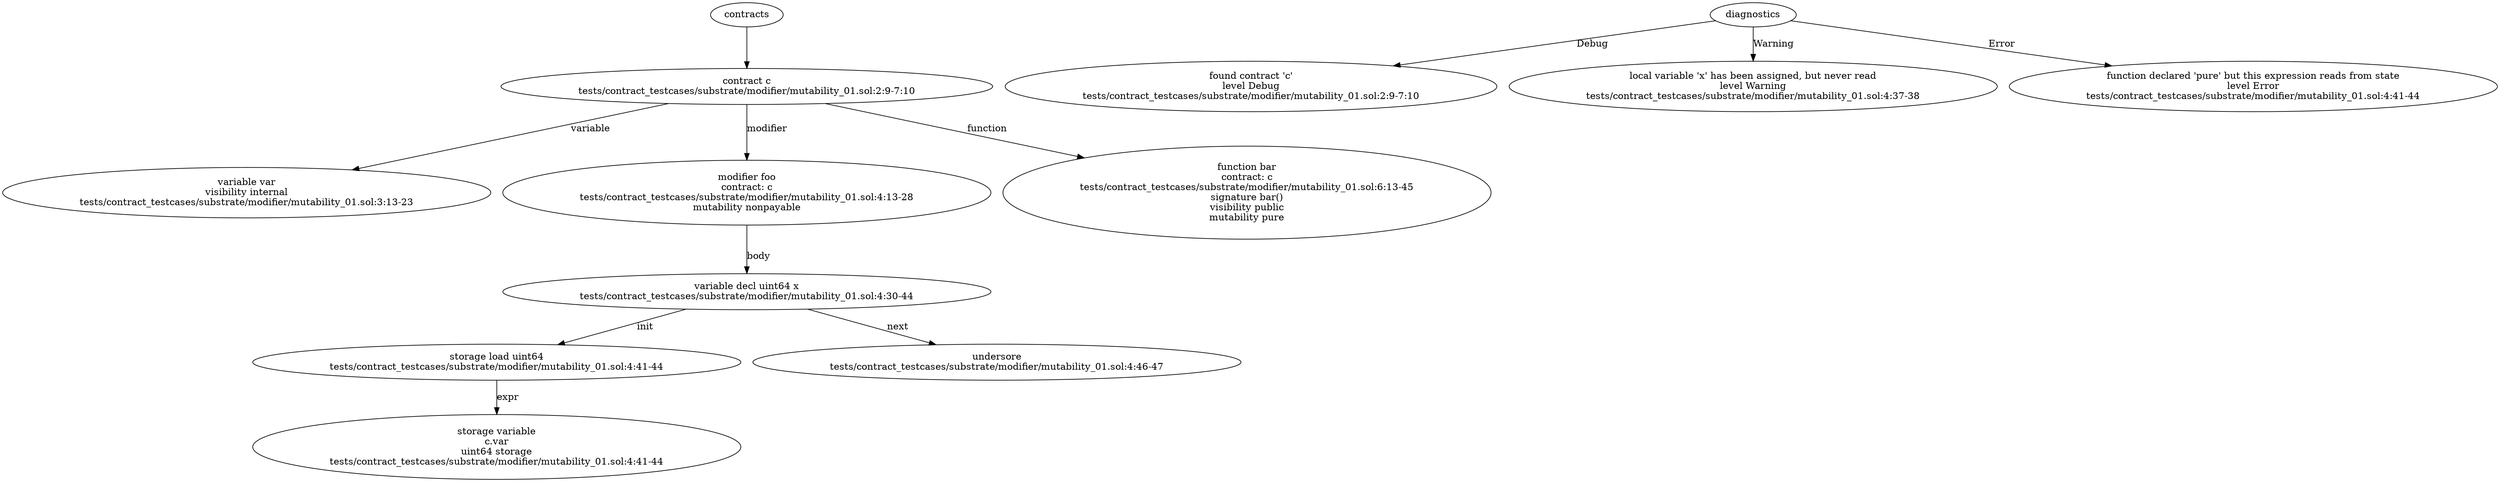 strict digraph "tests/contract_testcases/substrate/modifier/mutability_01.sol" {
	contract [label="contract c\ntests/contract_testcases/substrate/modifier/mutability_01.sol:2:9-7:10"]
	var [label="variable var\nvisibility internal\ntests/contract_testcases/substrate/modifier/mutability_01.sol:3:13-23"]
	foo [label="modifier foo\ncontract: c\ntests/contract_testcases/substrate/modifier/mutability_01.sol:4:13-28\nmutability nonpayable"]
	var_decl [label="variable decl uint64 x\ntests/contract_testcases/substrate/modifier/mutability_01.sol:4:30-44"]
	storage_load [label="storage load uint64\ntests/contract_testcases/substrate/modifier/mutability_01.sol:4:41-44"]
	storage_var [label="storage variable\nc.var\nuint64 storage\ntests/contract_testcases/substrate/modifier/mutability_01.sol:4:41-44"]
	underscore [label="undersore\ntests/contract_testcases/substrate/modifier/mutability_01.sol:4:46-47"]
	bar [label="function bar\ncontract: c\ntests/contract_testcases/substrate/modifier/mutability_01.sol:6:13-45\nsignature bar()\nvisibility public\nmutability pure"]
	diagnostic [label="found contract 'c'\nlevel Debug\ntests/contract_testcases/substrate/modifier/mutability_01.sol:2:9-7:10"]
	diagnostic_11 [label="local variable 'x' has been assigned, but never read\nlevel Warning\ntests/contract_testcases/substrate/modifier/mutability_01.sol:4:37-38"]
	diagnostic_12 [label="function declared 'pure' but this expression reads from state\nlevel Error\ntests/contract_testcases/substrate/modifier/mutability_01.sol:4:41-44"]
	contracts -> contract
	contract -> var [label="variable"]
	contract -> foo [label="modifier"]
	foo -> var_decl [label="body"]
	var_decl -> storage_load [label="init"]
	storage_load -> storage_var [label="expr"]
	var_decl -> underscore [label="next"]
	contract -> bar [label="function"]
	diagnostics -> diagnostic [label="Debug"]
	diagnostics -> diagnostic_11 [label="Warning"]
	diagnostics -> diagnostic_12 [label="Error"]
}

